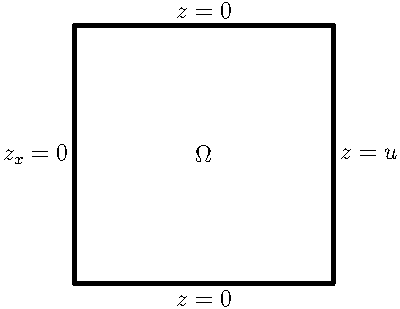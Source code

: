 size(200,200);

pair p0 = (0,0);
pair p1 = (1,0);
pair p2 = (1,1);
pair p3 = (0,1);

draw(p0--p1--p2--p3--cycle,linewidth(2));

label("$z=0$", 0.5*(p0+p1), S);
label("$z=0$", 0.5*(p2+p3), N);
label("$z=u$", 0.5*(p1+p2), E);
label("$z_x=0$", 0.5*(p0+p3), W);
label("$\Omega$", 0.25*(p0+p1+p2+p3));
